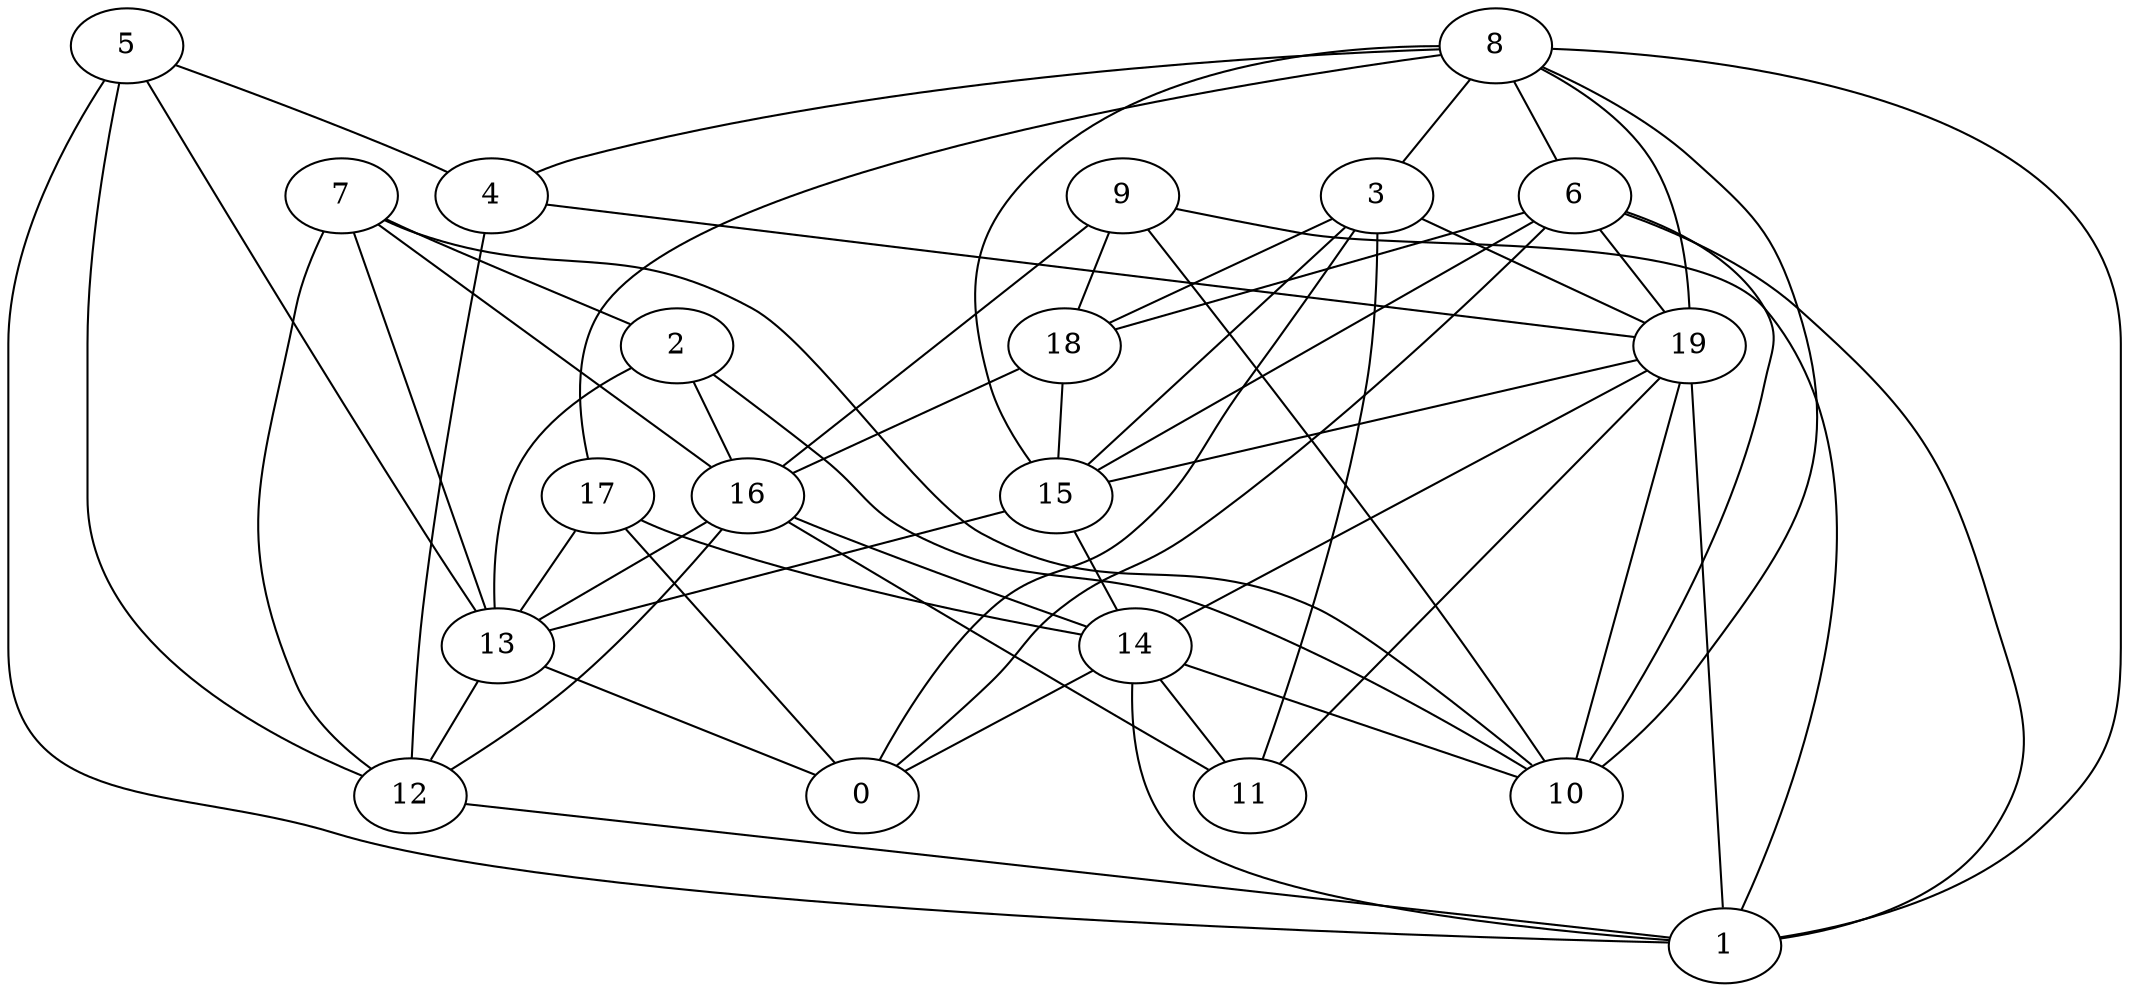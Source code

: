 digraph GG_graph {

subgraph G_graph {
edge [color = black]
"18" -> "15" [dir = none]
"18" -> "16" [dir = none]
"3" -> "19" [dir = none]
"3" -> "11" [dir = none]
"3" -> "0" [dir = none]
"16" -> "14" [dir = none]
"16" -> "12" [dir = none]
"16" -> "11" [dir = none]
"5" -> "12" [dir = none]
"5" -> "1" [dir = none]
"14" -> "11" [dir = none]
"14" -> "10" [dir = none]
"9" -> "18" [dir = none]
"9" -> "16" [dir = none]
"2" -> "16" [dir = none]
"2" -> "13" [dir = none]
"6" -> "1" [dir = none]
"6" -> "0" [dir = none]
"6" -> "15" [dir = none]
"6" -> "10" [dir = none]
"19" -> "1" [dir = none]
"19" -> "10" [dir = none]
"13" -> "0" [dir = none]
"13" -> "12" [dir = none]
"8" -> "4" [dir = none]
"8" -> "17" [dir = none]
"8" -> "3" [dir = none]
"8" -> "1" [dir = none]
"8" -> "10" [dir = none]
"8" -> "15" [dir = none]
"8" -> "6" [dir = none]
"7" -> "13" [dir = none]
"7" -> "12" [dir = none]
"7" -> "10" [dir = none]
"7" -> "16" [dir = none]
"17" -> "13" [dir = none]
"12" -> "1" [dir = none]
"4" -> "12" [dir = none]
"4" -> "19" [dir = none]
"6" -> "18" [dir = none]
"15" -> "14" [dir = none]
"19" -> "15" [dir = none]
"7" -> "2" [dir = none]
"14" -> "1" [dir = none]
"16" -> "13" [dir = none]
"17" -> "14" [dir = none]
"9" -> "1" [dir = none]
"3" -> "18" [dir = none]
"3" -> "15" [dir = none]
"15" -> "13" [dir = none]
"14" -> "0" [dir = none]
"5" -> "13" [dir = none]
"9" -> "10" [dir = none]
"19" -> "11" [dir = none]
"5" -> "4" [dir = none]
"8" -> "19" [dir = none]
"6" -> "19" [dir = none]
"2" -> "10" [dir = none]
"17" -> "0" [dir = none]
"19" -> "14" [dir = none]
}

}
